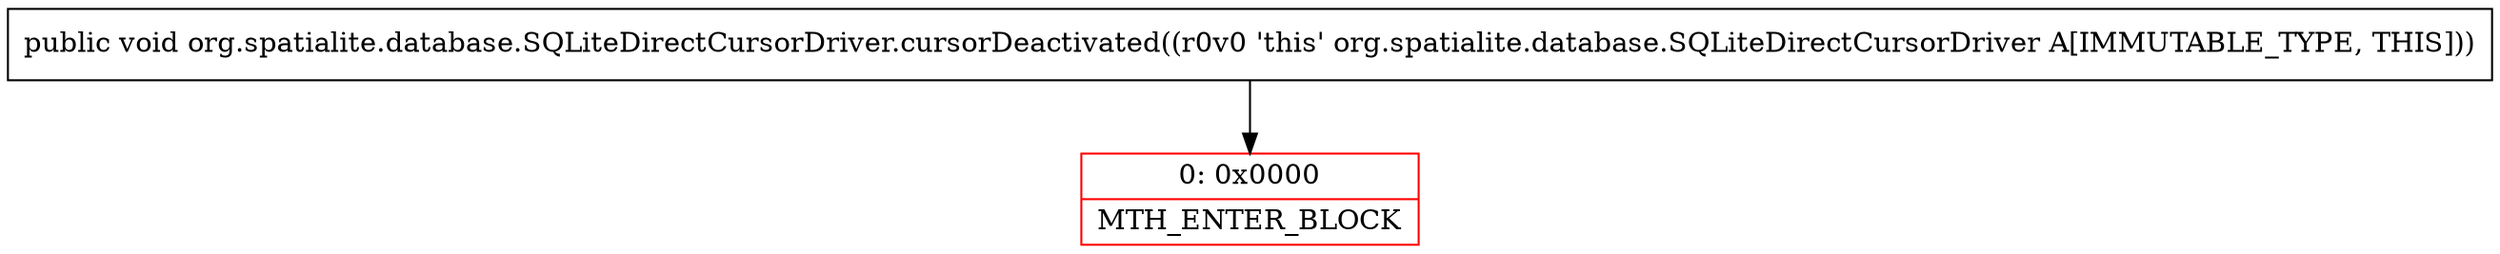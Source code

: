 digraph "CFG fororg.spatialite.database.SQLiteDirectCursorDriver.cursorDeactivated()V" {
subgraph cluster_Region_2002790261 {
label = "R(0)";
node [shape=record,color=blue];
}
Node_0 [shape=record,color=red,label="{0\:\ 0x0000|MTH_ENTER_BLOCK\l}"];
MethodNode[shape=record,label="{public void org.spatialite.database.SQLiteDirectCursorDriver.cursorDeactivated((r0v0 'this' org.spatialite.database.SQLiteDirectCursorDriver A[IMMUTABLE_TYPE, THIS])) }"];
MethodNode -> Node_0;
}

